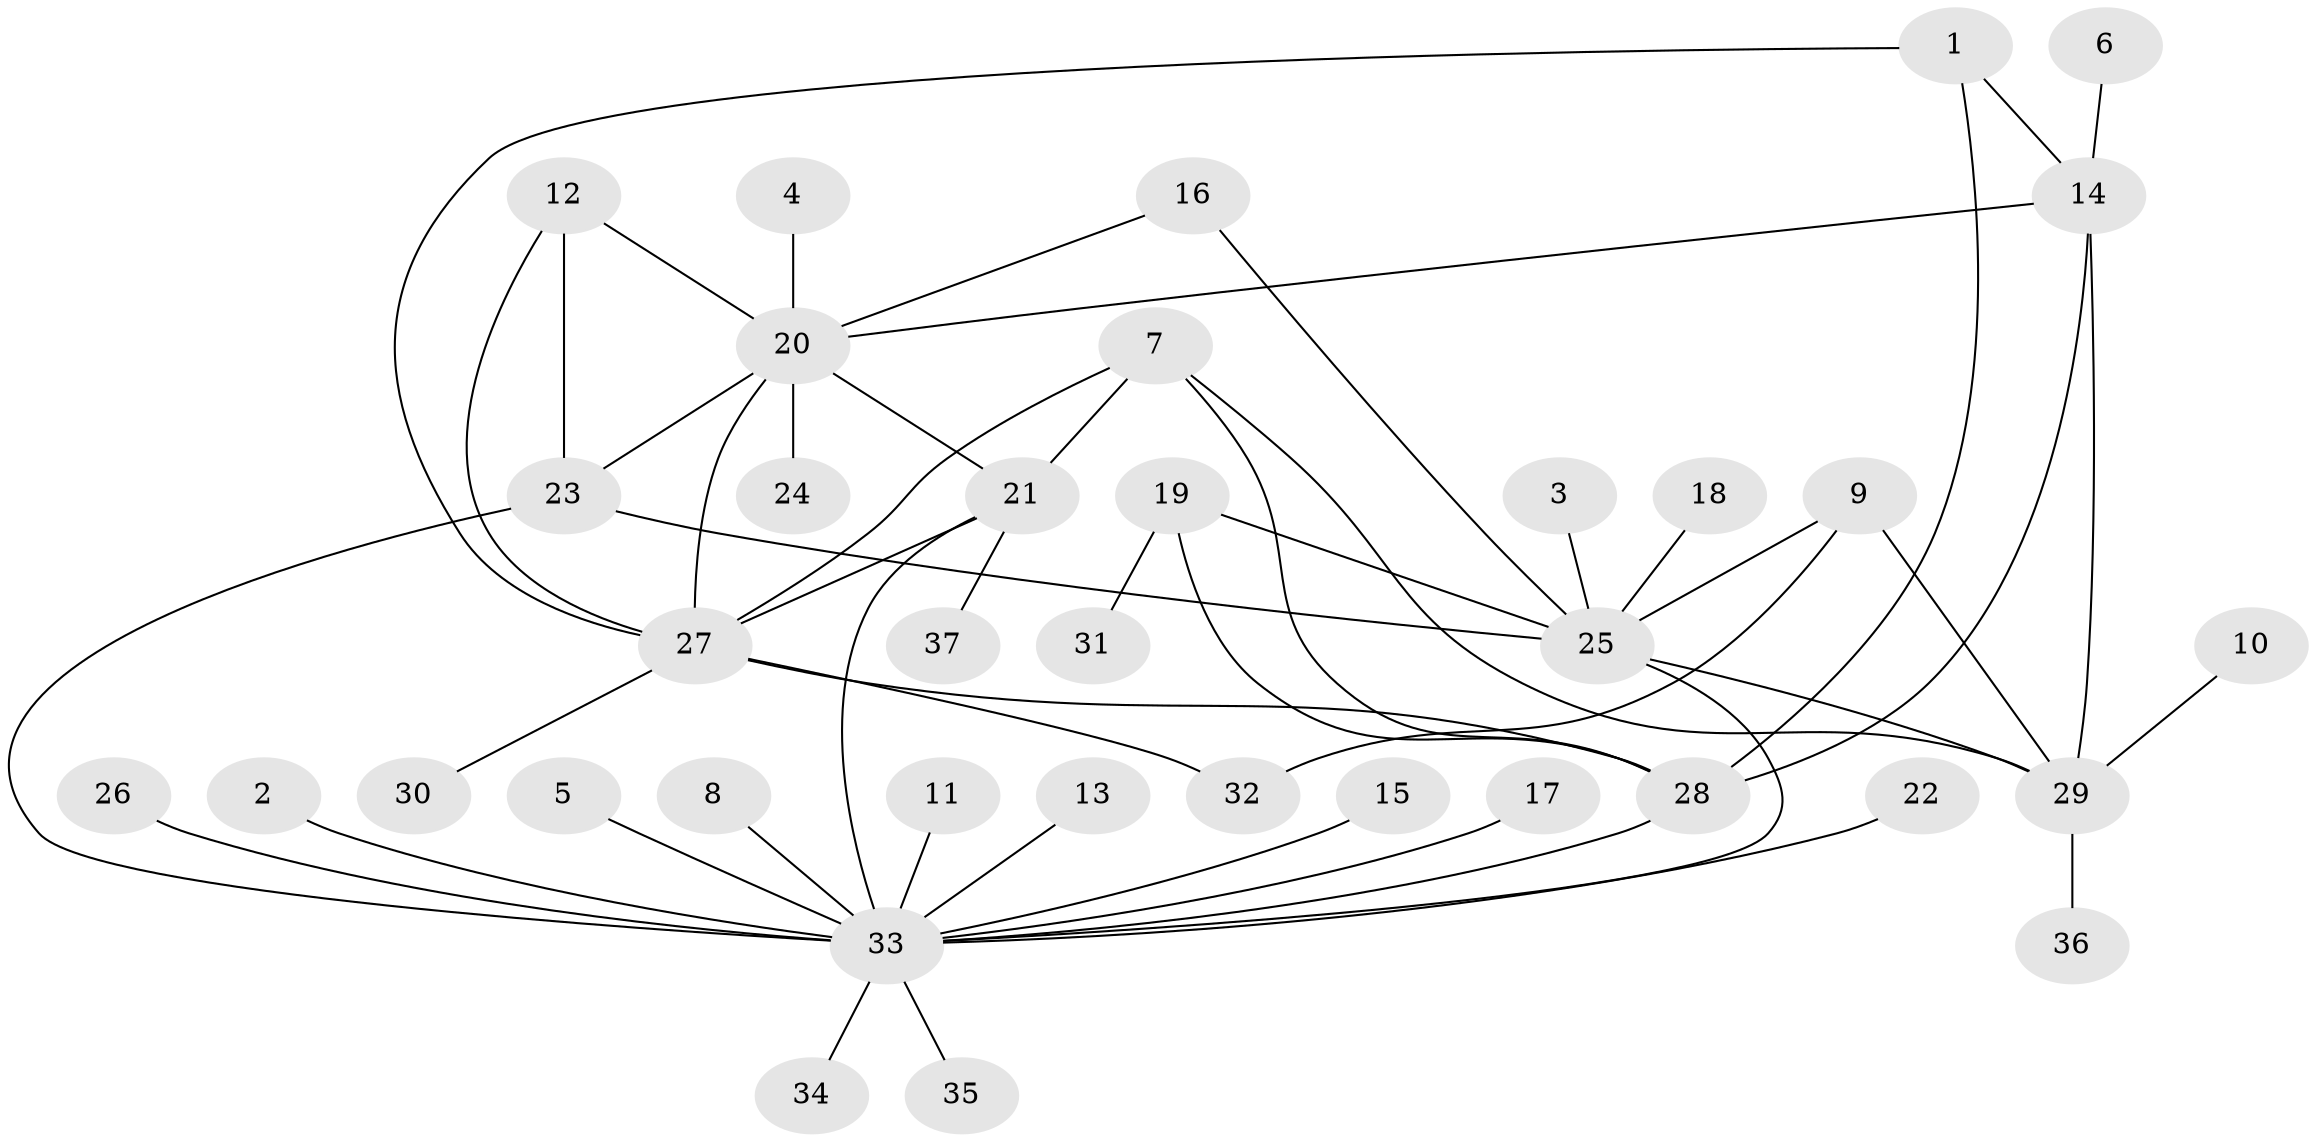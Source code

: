 // original degree distribution, {5: 0.07246376811594203, 10: 0.028985507246376812, 8: 0.028985507246376812, 7: 0.043478260869565216, 3: 0.07246376811594203, 9: 0.014492753623188406, 6: 0.014492753623188406, 1: 0.5507246376811594, 2: 0.17391304347826086}
// Generated by graph-tools (version 1.1) at 2025/50/03/09/25 03:50:32]
// undirected, 37 vertices, 53 edges
graph export_dot {
graph [start="1"]
  node [color=gray90,style=filled];
  1;
  2;
  3;
  4;
  5;
  6;
  7;
  8;
  9;
  10;
  11;
  12;
  13;
  14;
  15;
  16;
  17;
  18;
  19;
  20;
  21;
  22;
  23;
  24;
  25;
  26;
  27;
  28;
  29;
  30;
  31;
  32;
  33;
  34;
  35;
  36;
  37;
  1 -- 14 [weight=1.0];
  1 -- 27 [weight=1.0];
  1 -- 28 [weight=1.0];
  2 -- 33 [weight=1.0];
  3 -- 25 [weight=1.0];
  4 -- 20 [weight=1.0];
  5 -- 33 [weight=1.0];
  6 -- 14 [weight=1.0];
  7 -- 21 [weight=1.0];
  7 -- 27 [weight=1.0];
  7 -- 28 [weight=1.0];
  7 -- 29 [weight=1.0];
  8 -- 33 [weight=1.0];
  9 -- 25 [weight=1.0];
  9 -- 29 [weight=1.0];
  9 -- 32 [weight=1.0];
  10 -- 29 [weight=1.0];
  11 -- 33 [weight=1.0];
  12 -- 20 [weight=1.0];
  12 -- 23 [weight=1.0];
  12 -- 27 [weight=1.0];
  13 -- 33 [weight=1.0];
  14 -- 20 [weight=1.0];
  14 -- 28 [weight=1.0];
  14 -- 29 [weight=1.0];
  15 -- 33 [weight=1.0];
  16 -- 20 [weight=1.0];
  16 -- 25 [weight=1.0];
  17 -- 33 [weight=1.0];
  18 -- 25 [weight=1.0];
  19 -- 25 [weight=1.0];
  19 -- 28 [weight=1.0];
  19 -- 31 [weight=1.0];
  20 -- 21 [weight=1.0];
  20 -- 23 [weight=1.0];
  20 -- 24 [weight=1.0];
  20 -- 27 [weight=1.0];
  21 -- 27 [weight=1.0];
  21 -- 33 [weight=1.0];
  21 -- 37 [weight=1.0];
  22 -- 33 [weight=1.0];
  23 -- 25 [weight=1.0];
  23 -- 33 [weight=2.0];
  25 -- 29 [weight=1.0];
  25 -- 33 [weight=1.0];
  26 -- 33 [weight=1.0];
  27 -- 28 [weight=1.0];
  27 -- 30 [weight=1.0];
  27 -- 32 [weight=1.0];
  28 -- 33 [weight=1.0];
  29 -- 36 [weight=1.0];
  33 -- 34 [weight=1.0];
  33 -- 35 [weight=1.0];
}
